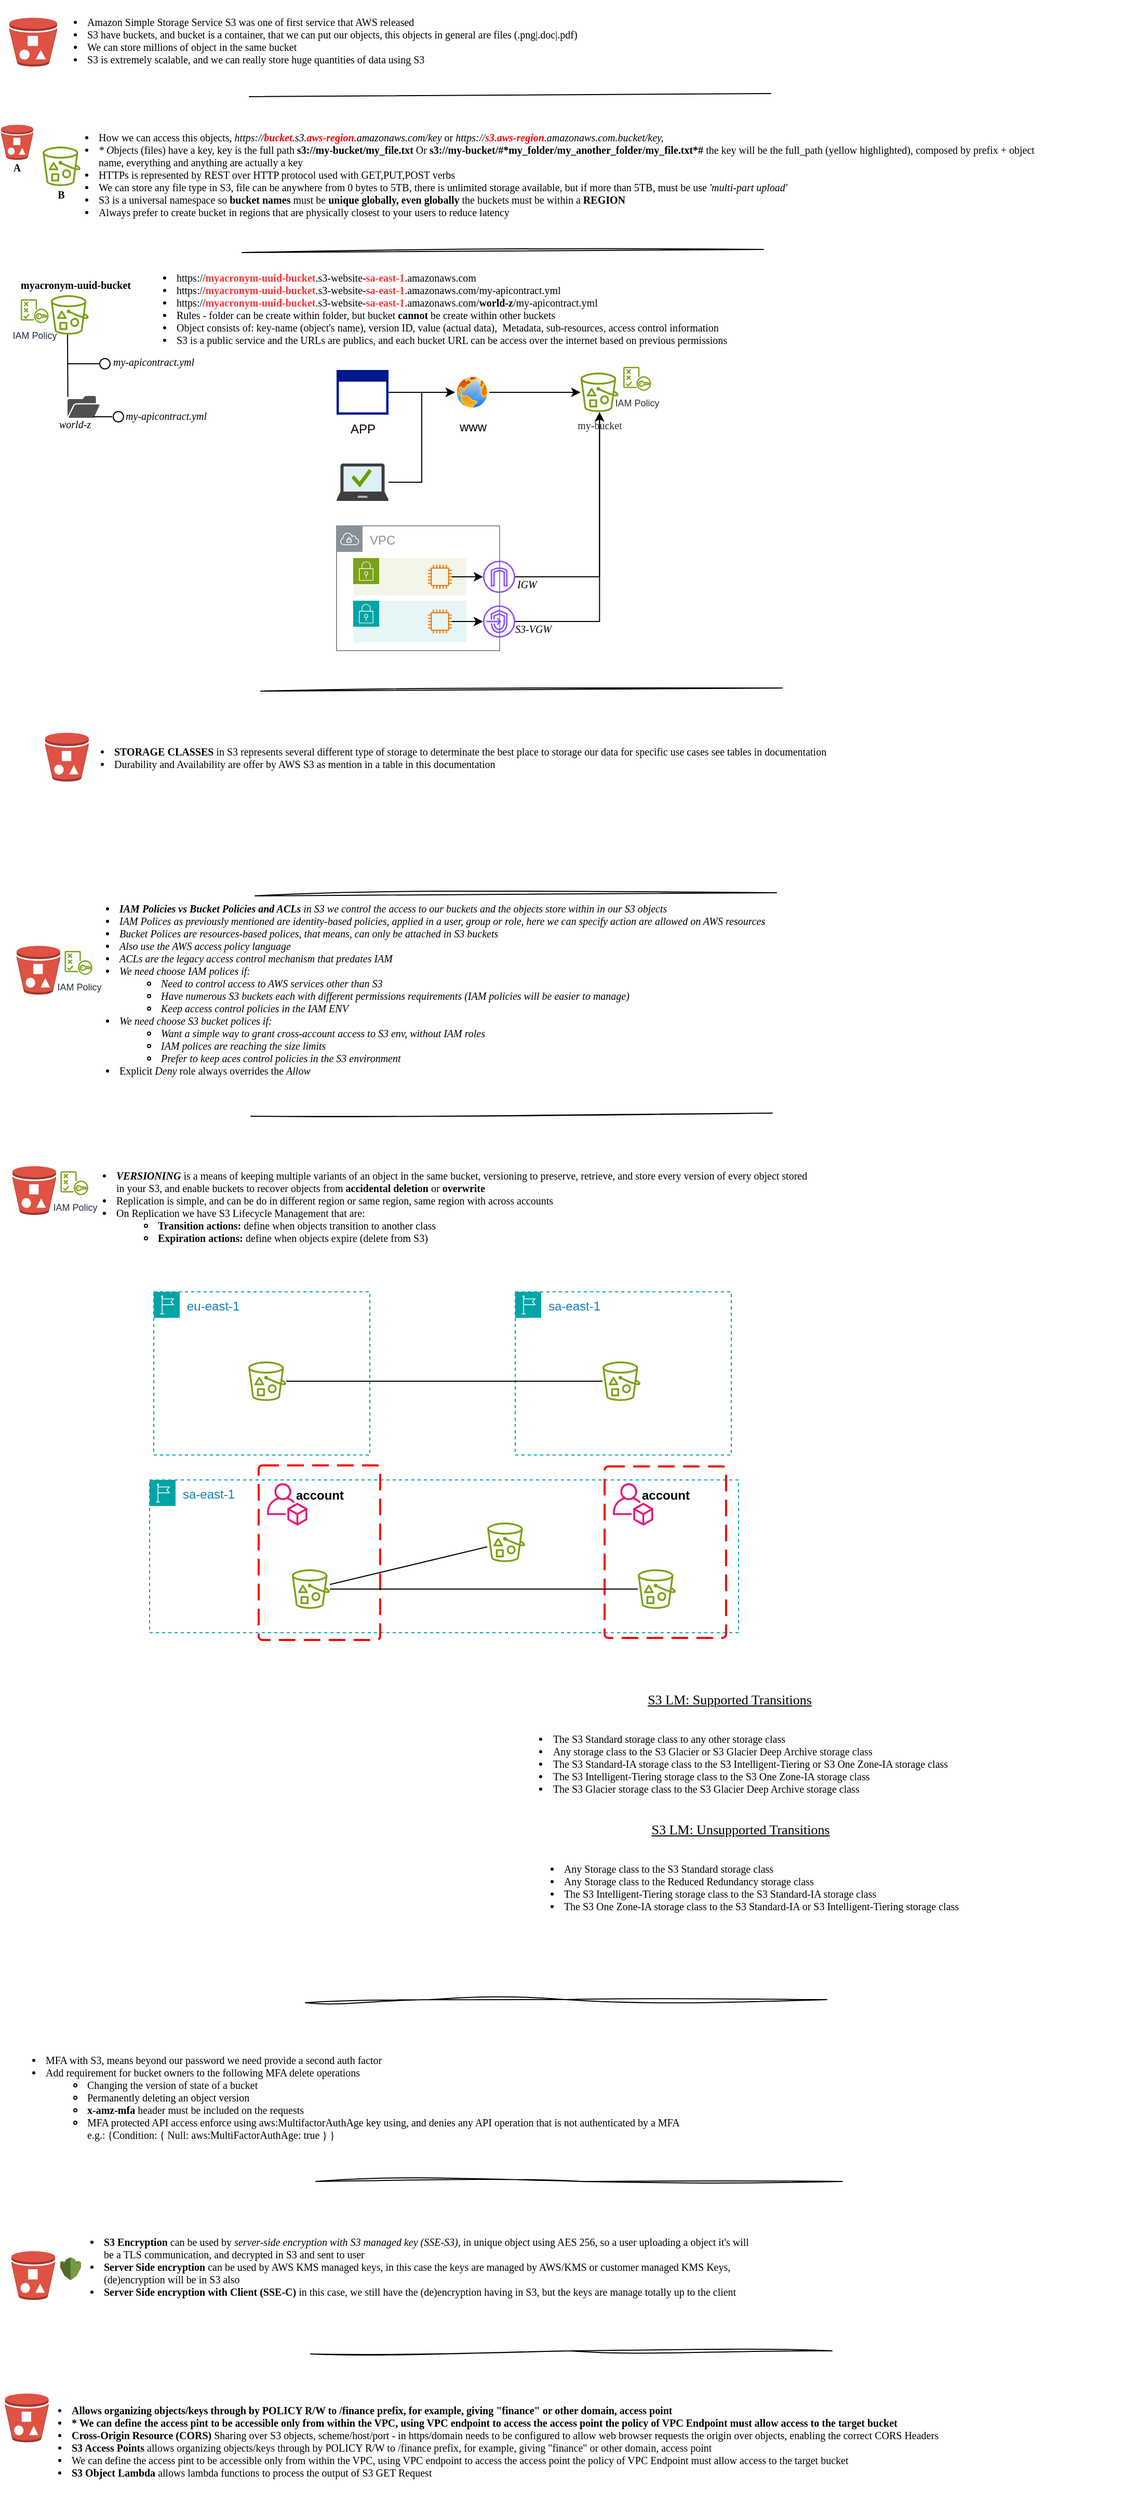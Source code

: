 <mxfile version="22.1.21" type="device">
  <diagram name="Page-1" id="9GdHKPpQMgJEwB9SDRKC">
    <mxGraphModel dx="1508" dy="767" grid="0" gridSize="10" guides="1" tooltips="1" connect="1" arrows="1" fold="1" page="1" pageScale="1" pageWidth="1100" pageHeight="850" math="0" shadow="0">
      <root>
        <mxCell id="0" />
        <mxCell id="1" parent="0" />
        <mxCell id="tsbfdM2prn32jk1IC8PU-1" value="&lt;ul style=&quot;font-size: 10px;&quot;&gt;&lt;li style=&quot;font-size: 10px;&quot;&gt;&lt;font style=&quot;font-size: 10px;&quot;&gt;Amazon Simple Storage Service S3 was one of first service that AWS released&lt;/font&gt;&lt;/li&gt;&lt;li style=&quot;font-size: 10px;&quot;&gt;&lt;font style=&quot;font-size: 10px;&quot;&gt;S3 have buckets, and bucket is a container, that we can put our objects, this objects in general are files (.png|.doc|.pdf)&lt;/font&gt;&lt;/li&gt;&lt;li style=&quot;font-size: 10px;&quot;&gt;&lt;font style=&quot;font-size: 10px;&quot;&gt;We can store millions of object in the same bucket&lt;/font&gt;&lt;/li&gt;&lt;li style=&quot;font-size: 10px;&quot;&gt;&lt;font style=&quot;font-size: 10px;&quot;&gt;S3 is extremely scalable, and we can really store huge quantities of data using S3&lt;/font&gt;&lt;/li&gt;&lt;/ul&gt;" style="text;html=1;strokeColor=none;fillColor=none;align=left;verticalAlign=middle;whiteSpace=wrap;rounded=0;fontFamily=Verdana;fontSize=10;" parent="1" vertex="1">
          <mxGeometry x="57" y="8.75" width="665" height="76" as="geometry" />
        </mxCell>
        <mxCell id="tsbfdM2prn32jk1IC8PU-2" value="" style="outlineConnect=0;dashed=0;verticalLabelPosition=bottom;verticalAlign=top;align=center;html=1;shape=mxgraph.aws3.bucket_with_objects;fillColor=#E05243;gradientColor=none;fontFamily=Verdana;fontSize=10;" parent="1" vertex="1">
          <mxGeometry x="24" y="25" width="46" height="47" as="geometry" />
        </mxCell>
        <mxCell id="tsbfdM2prn32jk1IC8PU-3" value="&lt;ul style=&quot;font-size: 10px;&quot;&gt;&lt;li style=&quot;font-size: 10px;&quot;&gt;How we can access this objects, &lt;i style=&quot;font-size: 10px;&quot;&gt;https://&lt;b style=&quot;font-size: 10px;&quot;&gt;&lt;font color=&quot;#ff0000&quot; style=&quot;font-size: 10px;&quot;&gt;bucket&lt;/font&gt;&lt;/b&gt;.s3.&lt;b style=&quot;font-size: 10px;&quot;&gt;&lt;font color=&quot;#ff0000&quot; style=&quot;font-size: 10px;&quot;&gt;aws-region&lt;/font&gt;&lt;/b&gt;.amazonaws.com/key &lt;/i&gt;or &lt;i style=&quot;font-size: 10px;&quot;&gt;https://&lt;b style=&quot;font-size: 10px;&quot;&gt;&lt;font color=&quot;#ff0000&quot; style=&quot;font-size: 10px;&quot;&gt;s3&lt;/font&gt;&lt;/b&gt;.&lt;font color=&quot;#ff0000&quot; style=&quot;font-size: 10px;&quot;&gt;&lt;b style=&quot;font-size: 10px;&quot;&gt;aws-region&lt;/b&gt;&lt;/font&gt;.amazonaws.com.bucket/key,&amp;nbsp;&lt;/i&gt;&lt;/li&gt;&lt;li style=&quot;font-size: 10px;&quot;&gt;&lt;i style=&quot;font-size: 10px;&quot;&gt;* O&lt;/i&gt;&lt;span style=&quot;font-size: 10px;&quot;&gt;bjects (files) have a key, key is the full path &lt;b&gt;s3://my-bucket/my_file.txt&lt;/b&gt; Or &lt;b&gt;s3://my-bucket/#*my_folder/my_another_folder/my_file.txt*#&lt;/b&gt; the key will be the full_path (yellow highlighted), composed by prefix + object name, everything and anything are actually a key&lt;br style=&quot;font-size: 10px;&quot;&gt;&lt;/span&gt;&lt;/li&gt;&lt;li style=&quot;font-size: 10px;&quot;&gt;HTTPs is represented by REST over HTTP protocol used with GET,PUT,POST verbs&lt;/li&gt;&lt;li style=&quot;font-size: 10px;&quot;&gt;We can store any file type in S3, file can be anywhere from 0 bytes to 5TB, there is unlimited storage available, but if more than 5TB, must be use &lt;i&gt;&#39;multi-part upload&#39;&lt;/i&gt;&lt;/li&gt;&lt;li style=&quot;font-size: 10px;&quot;&gt;S3 is a universal namespace so &lt;b style=&quot;font-size: 10px;&quot;&gt;bucket names &lt;/b&gt;must be &lt;b style=&quot;font-size: 10px;&quot;&gt;unique globally, even globally &lt;/b&gt;&lt;span style=&quot;font-size: 10px;&quot;&gt;the buckets must be within a &lt;b&gt;REGION&lt;/b&gt;&lt;/span&gt;&lt;/li&gt;&lt;li style=&quot;font-size: 10px;&quot;&gt;Always prefer to create bucket in regions that are physically closest to your users to reduce latency&lt;/li&gt;&lt;/ul&gt;" style="text;html=1;strokeColor=none;fillColor=none;align=left;verticalAlign=middle;whiteSpace=wrap;rounded=0;fontFamily=Verdana;fontSize=10;" parent="1" vertex="1">
          <mxGeometry x="68" y="117" width="957" height="117" as="geometry" />
        </mxCell>
        <mxCell id="tsbfdM2prn32jk1IC8PU-4" value="" style="outlineConnect=0;dashed=0;verticalLabelPosition=bottom;verticalAlign=top;align=center;html=1;shape=mxgraph.aws3.bucket_with_objects;fillColor=#E05243;gradientColor=none;fontFamily=Verdana;fontSize=10;" parent="1" vertex="1">
          <mxGeometry x="16" y="128" width="31" height="33.75" as="geometry" />
        </mxCell>
        <mxCell id="tsbfdM2prn32jk1IC8PU-6" value="" style="sketch=0;outlineConnect=0;fontColor=#232F3E;gradientColor=none;fillColor=#7AA116;strokeColor=none;dashed=0;verticalLabelPosition=bottom;verticalAlign=top;align=center;html=1;fontSize=10;fontStyle=0;aspect=fixed;pointerEvents=1;shape=mxgraph.aws4.bucket_with_objects;fontFamily=Verdana;" parent="1" vertex="1">
          <mxGeometry x="56" y="149" width="36.54" height="38" as="geometry" />
        </mxCell>
        <mxCell id="tsbfdM2prn32jk1IC8PU-7" value="&lt;b&gt;A&lt;/b&gt;" style="text;html=1;strokeColor=none;fillColor=none;align=center;verticalAlign=middle;whiteSpace=wrap;rounded=0;fontFamily=Verdana;fontSize=10;" parent="1" vertex="1">
          <mxGeometry x="23" y="161.75" width="17" height="15.25" as="geometry" />
        </mxCell>
        <mxCell id="tsbfdM2prn32jk1IC8PU-8" value="&lt;b&gt;B&lt;/b&gt;" style="text;html=1;strokeColor=none;fillColor=none;align=center;verticalAlign=middle;whiteSpace=wrap;rounded=0;fontFamily=Verdana;fontSize=10;" parent="1" vertex="1">
          <mxGeometry x="65.41" y="187" width="17.73" height="16" as="geometry" />
        </mxCell>
        <mxCell id="tsbfdM2prn32jk1IC8PU-9" value="" style="endArrow=none;html=1;rounded=0;sketch=1;hachureGap=4;jiggle=2;curveFitting=1;fontFamily=Verdana;fontSize=10;" parent="1" edge="1">
          <mxGeometry width="50" height="50" relative="1" as="geometry">
            <mxPoint x="255" y="101" as="sourcePoint" />
            <mxPoint x="757" y="98" as="targetPoint" />
          </mxGeometry>
        </mxCell>
        <mxCell id="tsbfdM2prn32jk1IC8PU-10" value="" style="sketch=0;outlineConnect=0;fontColor=#232F3E;gradientColor=none;fillColor=#7AA116;strokeColor=none;dashed=0;verticalLabelPosition=bottom;verticalAlign=top;align=center;html=1;fontSize=10;fontStyle=0;aspect=fixed;pointerEvents=1;shape=mxgraph.aws4.bucket_with_objects;fontFamily=Verdana;" parent="1" vertex="1">
          <mxGeometry x="63.87" y="292" width="36.54" height="38" as="geometry" />
        </mxCell>
        <mxCell id="tsbfdM2prn32jk1IC8PU-11" value="&lt;b&gt;myacronym-uuid-bucket&lt;/b&gt;" style="text;html=1;strokeColor=none;fillColor=none;align=center;verticalAlign=middle;whiteSpace=wrap;rounded=0;fontFamily=Verdana;fontSize=10;" parent="1" vertex="1">
          <mxGeometry x="17.14" y="273" width="141.86" height="18" as="geometry" />
        </mxCell>
        <mxCell id="tsbfdM2prn32jk1IC8PU-13" value="" style="endArrow=none;html=1;rounded=0;sketch=1;hachureGap=4;jiggle=2;curveFitting=1;fontFamily=Verdana;fontSize=10;" parent="1" edge="1">
          <mxGeometry width="50" height="50" relative="1" as="geometry">
            <mxPoint x="248" y="251" as="sourcePoint" />
            <mxPoint x="750" y="248" as="targetPoint" />
          </mxGeometry>
        </mxCell>
        <mxCell id="tsbfdM2prn32jk1IC8PU-14" value="&lt;ul style=&quot;font-size: 10px;&quot;&gt;&lt;li style=&quot;font-size: 10px;&quot;&gt;&lt;font style=&quot;font-size: 10px;&quot;&gt;https://&lt;b&gt;&lt;font color=&quot;#ff3333&quot;&gt;myacronym-uuid-bucket&lt;/font&gt;&lt;/b&gt;.s3-website-&lt;b&gt;&lt;font color=&quot;#ff3333&quot;&gt;sa-east-1&lt;/font&gt;&lt;/b&gt;.amazonaws.com&lt;/font&gt;&lt;/li&gt;&lt;li style=&quot;border-color: var(--border-color);&quot;&gt;&lt;font style=&quot;border-color: var(--border-color);&quot;&gt;https://&lt;b style=&quot;border-color: var(--border-color);&quot;&gt;&lt;font style=&quot;border-color: var(--border-color);&quot; color=&quot;#ff3333&quot;&gt;myacronym-uuid-bucket&lt;/font&gt;&lt;/b&gt;.s3-website-&lt;b style=&quot;border-color: var(--border-color);&quot;&gt;&lt;font style=&quot;border-color: var(--border-color);&quot; color=&quot;#ff3333&quot;&gt;sa-east-1&lt;/font&gt;&lt;/b&gt;.amazonaws.com/my-apicontract.yml&lt;/font&gt;&lt;/li&gt;&lt;li style=&quot;border-color: var(--border-color);&quot;&gt;&lt;font style=&quot;border-color: var(--border-color);&quot;&gt;https://&lt;b style=&quot;border-color: var(--border-color);&quot;&gt;&lt;font style=&quot;border-color: var(--border-color);&quot; color=&quot;#ff3333&quot;&gt;myacronym-uuid-bucket&lt;/font&gt;&lt;/b&gt;.s3-website-&lt;b style=&quot;border-color: var(--border-color);&quot;&gt;&lt;font style=&quot;border-color: var(--border-color);&quot; color=&quot;#ff3333&quot;&gt;sa-east-1&lt;/font&gt;&lt;/b&gt;.amazonaws.com/&lt;b&gt;world-z&lt;/b&gt;/my-apicontract.yml&lt;/font&gt;&lt;/li&gt;&lt;li style=&quot;border-color: var(--border-color);&quot;&gt;&lt;font style=&quot;border-color: var(--border-color);&quot;&gt;Rules - folder can be create within folder, but bucket &lt;b&gt;cannot&lt;/b&gt;&amp;nbsp;be create within other buckets&lt;/font&gt;&lt;/li&gt;&lt;li style=&quot;border-color: var(--border-color);&quot;&gt;&lt;font style=&quot;border-color: var(--border-color);&quot;&gt;Object consists of: key-name (object&#39;s name), version ID, value (actual data),&amp;nbsp; Metadata, sub-resources, access control information&lt;/font&gt;&lt;/li&gt;&lt;li style=&quot;border-color: var(--border-color);&quot;&gt;&lt;font style=&quot;border-color: var(--border-color);&quot;&gt;S3 is a public service and the URLs are publics, and each bucket URL can be access over the internet based on previous permissions&lt;/font&gt;&lt;/li&gt;&lt;/ul&gt;" style="text;html=1;strokeColor=none;fillColor=none;align=left;verticalAlign=middle;whiteSpace=wrap;rounded=0;fontFamily=Verdana;fontSize=10;" parent="1" vertex="1">
          <mxGeometry x="143" y="267" width="852" height="75" as="geometry" />
        </mxCell>
        <mxCell id="tsbfdM2prn32jk1IC8PU-15" value="" style="endArrow=none;html=1;rounded=0;exitX=0.334;exitY=0.103;exitDx=0;exitDy=0;exitPerimeter=0;" parent="1" edge="1">
          <mxGeometry width="50" height="50" relative="1" as="geometry">
            <mxPoint x="80.33" y="389.987" as="sourcePoint" />
            <mxPoint x="80" y="330" as="targetPoint" />
          </mxGeometry>
        </mxCell>
        <mxCell id="tsbfdM2prn32jk1IC8PU-17" value="" style="endArrow=none;html=1;rounded=0;" parent="1" edge="1">
          <mxGeometry width="50" height="50" relative="1" as="geometry">
            <mxPoint x="80" y="358" as="sourcePoint" />
            <mxPoint x="111" y="358" as="targetPoint" />
          </mxGeometry>
        </mxCell>
        <mxCell id="tsbfdM2prn32jk1IC8PU-18" value="IAM Policy" style="sketch=0;outlineConnect=0;fontColor=#232F3E;gradientColor=none;fillColor=#7AA116;strokeColor=none;dashed=0;verticalLabelPosition=bottom;verticalAlign=top;align=center;html=1;fontSize=9;fontStyle=0;aspect=fixed;pointerEvents=1;shape=mxgraph.aws4.policy;" parent="1" vertex="1">
          <mxGeometry x="35" y="296" width="26.78" height="23" as="geometry" />
        </mxCell>
        <mxCell id="tsbfdM2prn32jk1IC8PU-19" value="" style="ellipse;whiteSpace=wrap;html=1;aspect=fixed;" parent="1" vertex="1">
          <mxGeometry x="111" y="353" width="10" height="10" as="geometry" />
        </mxCell>
        <mxCell id="tsbfdM2prn32jk1IC8PU-22" value="my-apicontract.yml" style="text;html=1;strokeColor=none;fillColor=none;align=left;verticalAlign=middle;whiteSpace=wrap;rounded=0;fontFamily=Verdana;fontSize=10;fontStyle=2" parent="1" vertex="1">
          <mxGeometry x="122" y="347" width="104" height="17" as="geometry" />
        </mxCell>
        <mxCell id="tsbfdM2prn32jk1IC8PU-26" value="" style="ellipse;whiteSpace=wrap;html=1;aspect=fixed;" parent="1" vertex="1">
          <mxGeometry x="123.94" y="404" width="10" height="10" as="geometry" />
        </mxCell>
        <mxCell id="tsbfdM2prn32jk1IC8PU-27" value="my-apicontract.yml" style="text;html=1;strokeColor=none;fillColor=none;align=left;verticalAlign=middle;whiteSpace=wrap;rounded=0;fontFamily=Verdana;fontSize=10;fontStyle=2" parent="1" vertex="1">
          <mxGeometry x="134" y="399" width="104" height="17" as="geometry" />
        </mxCell>
        <mxCell id="tsbfdM2prn32jk1IC8PU-28" value="world-z" style="text;html=1;strokeColor=none;fillColor=none;align=left;verticalAlign=middle;whiteSpace=wrap;rounded=0;fontFamily=Verdana;fontSize=10;fontStyle=2" parent="1" vertex="1">
          <mxGeometry x="70" y="407" width="46" height="18" as="geometry" />
        </mxCell>
        <mxCell id="tsbfdM2prn32jk1IC8PU-29" value="" style="sketch=0;pointerEvents=1;shadow=0;dashed=0;html=1;strokeColor=none;fillColor=#505050;labelPosition=center;verticalLabelPosition=bottom;verticalAlign=top;outlineConnect=0;align=center;shape=mxgraph.office.concepts.folder_open;" parent="1" vertex="1">
          <mxGeometry x="80" y="389" width="31" height="21" as="geometry" />
        </mxCell>
        <mxCell id="tsbfdM2prn32jk1IC8PU-30" value="" style="endArrow=none;html=1;rounded=0;" parent="1" edge="1">
          <mxGeometry width="50" height="50" relative="1" as="geometry">
            <mxPoint x="105" y="409" as="sourcePoint" />
            <mxPoint x="123" y="409" as="targetPoint" />
          </mxGeometry>
        </mxCell>
        <mxCell id="tsbfdM2prn32jk1IC8PU-37" style="edgeStyle=orthogonalEdgeStyle;rounded=0;orthogonalLoop=1;jettySize=auto;html=1;" parent="1" source="tsbfdM2prn32jk1IC8PU-33" target="tsbfdM2prn32jk1IC8PU-36" edge="1">
          <mxGeometry relative="1" as="geometry" />
        </mxCell>
        <mxCell id="tsbfdM2prn32jk1IC8PU-33" value="APP" style="sketch=0;aspect=fixed;pointerEvents=1;shadow=0;dashed=0;html=1;strokeColor=none;labelPosition=center;verticalLabelPosition=bottom;verticalAlign=top;align=center;fillColor=#00188D;shape=mxgraph.mscae.enterprise.application_blank" parent="1" vertex="1">
          <mxGeometry x="339" y="364" width="50" height="43" as="geometry" />
        </mxCell>
        <mxCell id="tsbfdM2prn32jk1IC8PU-34" value="my-bucket" style="sketch=0;outlineConnect=0;fontColor=#232F3E;gradientColor=none;fillColor=#7AA116;strokeColor=none;dashed=0;verticalLabelPosition=bottom;verticalAlign=top;align=center;html=1;fontSize=10;fontStyle=0;aspect=fixed;pointerEvents=1;shape=mxgraph.aws4.bucket_with_objects;fontFamily=Verdana;" parent="1" vertex="1">
          <mxGeometry x="573.87" y="366.5" width="36.54" height="38" as="geometry" />
        </mxCell>
        <mxCell id="tsbfdM2prn32jk1IC8PU-35" value="IAM Policy" style="sketch=0;outlineConnect=0;fontColor=#232F3E;gradientColor=none;fillColor=#7AA116;strokeColor=none;dashed=0;verticalLabelPosition=bottom;verticalAlign=top;align=center;html=1;fontSize=9;fontStyle=0;aspect=fixed;pointerEvents=1;shape=mxgraph.aws4.policy;" parent="1" vertex="1">
          <mxGeometry x="615" y="361" width="26.78" height="23" as="geometry" />
        </mxCell>
        <mxCell id="tsbfdM2prn32jk1IC8PU-39" style="edgeStyle=orthogonalEdgeStyle;rounded=0;orthogonalLoop=1;jettySize=auto;html=1;" parent="1" source="tsbfdM2prn32jk1IC8PU-36" target="tsbfdM2prn32jk1IC8PU-34" edge="1">
          <mxGeometry relative="1" as="geometry" />
        </mxCell>
        <mxCell id="tsbfdM2prn32jk1IC8PU-36" value="www" style="image;aspect=fixed;perimeter=ellipsePerimeter;html=1;align=center;shadow=0;dashed=0;spacingTop=3;image=img/lib/active_directory/internet_globe.svg;" parent="1" vertex="1">
          <mxGeometry x="453" y="369" width="33" height="33" as="geometry" />
        </mxCell>
        <mxCell id="tsbfdM2prn32jk1IC8PU-41" style="edgeStyle=orthogonalEdgeStyle;rounded=0;orthogonalLoop=1;jettySize=auto;html=1;entryX=0;entryY=0.5;entryDx=0;entryDy=0;" parent="1" source="tsbfdM2prn32jk1IC8PU-40" target="tsbfdM2prn32jk1IC8PU-36" edge="1">
          <mxGeometry relative="1" as="geometry" />
        </mxCell>
        <mxCell id="tsbfdM2prn32jk1IC8PU-40" value="" style="image;sketch=0;aspect=fixed;html=1;points=[];align=center;fontSize=12;image=img/lib/mscae/Managed_Desktop.svg;" parent="1" vertex="1">
          <mxGeometry x="339" y="454" width="50" height="36" as="geometry" />
        </mxCell>
        <mxCell id="tsbfdM2prn32jk1IC8PU-42" value="VPC" style="sketch=0;outlineConnect=0;gradientColor=none;html=1;whiteSpace=wrap;fontSize=12;fontStyle=0;shape=mxgraph.aws4.group;grIcon=mxgraph.aws4.group_vpc;strokeColor=#879196;fillColor=none;verticalAlign=top;align=left;spacingLeft=30;fontColor=#879196;dashed=0;" parent="1" vertex="1">
          <mxGeometry x="339" y="514" width="157" height="120" as="geometry" />
        </mxCell>
        <mxCell id="tsbfdM2prn32jk1IC8PU-43" value="" style="points=[[0,0],[0.25,0],[0.5,0],[0.75,0],[1,0],[1,0.25],[1,0.5],[1,0.75],[1,1],[0.75,1],[0.5,1],[0.25,1],[0,1],[0,0.75],[0,0.5],[0,0.25]];outlineConnect=0;gradientColor=none;html=1;whiteSpace=wrap;fontSize=12;fontStyle=0;container=1;pointerEvents=0;collapsible=0;recursiveResize=0;shape=mxgraph.aws4.group;grIcon=mxgraph.aws4.group_security_group;grStroke=0;strokeColor=#7AA116;fillColor=#F2F6E8;verticalAlign=top;align=left;spacingLeft=30;fontColor=#248814;dashed=0;" parent="1" vertex="1">
          <mxGeometry x="355" y="545" width="109" height="36" as="geometry" />
        </mxCell>
        <mxCell id="tsbfdM2prn32jk1IC8PU-45" value="" style="sketch=0;outlineConnect=0;fontColor=#232F3E;gradientColor=none;fillColor=#ED7100;strokeColor=none;dashed=0;verticalLabelPosition=bottom;verticalAlign=top;align=center;html=1;fontSize=12;fontStyle=0;aspect=fixed;pointerEvents=1;shape=mxgraph.aws4.instance2;" parent="tsbfdM2prn32jk1IC8PU-43" vertex="1">
          <mxGeometry x="72" y="6.5" width="23" height="23" as="geometry" />
        </mxCell>
        <mxCell id="tsbfdM2prn32jk1IC8PU-44" value="" style="points=[[0,0],[0.25,0],[0.5,0],[0.75,0],[1,0],[1,0.25],[1,0.5],[1,0.75],[1,1],[0.75,1],[0.5,1],[0.25,1],[0,1],[0,0.75],[0,0.5],[0,0.25]];outlineConnect=0;gradientColor=none;html=1;whiteSpace=wrap;fontSize=12;fontStyle=0;container=1;pointerEvents=0;collapsible=0;recursiveResize=0;shape=mxgraph.aws4.group;grIcon=mxgraph.aws4.group_security_group;grStroke=0;strokeColor=#00A4A6;fillColor=#E6F6F7;verticalAlign=top;align=left;spacingLeft=30;fontColor=#147EBA;dashed=0;" parent="1" vertex="1">
          <mxGeometry x="355" y="586" width="109" height="40" as="geometry" />
        </mxCell>
        <mxCell id="tsbfdM2prn32jk1IC8PU-46" value="" style="sketch=0;outlineConnect=0;fontColor=#232F3E;gradientColor=none;fillColor=#ED7100;strokeColor=none;dashed=0;verticalLabelPosition=bottom;verticalAlign=top;align=center;html=1;fontSize=12;fontStyle=0;aspect=fixed;pointerEvents=1;shape=mxgraph.aws4.instance2;" parent="tsbfdM2prn32jk1IC8PU-44" vertex="1">
          <mxGeometry x="72" y="8.5" width="23" height="23" as="geometry" />
        </mxCell>
        <mxCell id="tsbfdM2prn32jk1IC8PU-49" style="edgeStyle=orthogonalEdgeStyle;rounded=0;orthogonalLoop=1;jettySize=auto;html=1;" parent="1" source="tsbfdM2prn32jk1IC8PU-47" target="tsbfdM2prn32jk1IC8PU-34" edge="1">
          <mxGeometry relative="1" as="geometry" />
        </mxCell>
        <mxCell id="tsbfdM2prn32jk1IC8PU-47" value="" style="sketch=0;outlineConnect=0;fontColor=#232F3E;gradientColor=none;fillColor=#8C4FFF;strokeColor=none;dashed=0;verticalLabelPosition=bottom;verticalAlign=top;align=center;html=1;fontSize=12;fontStyle=0;aspect=fixed;pointerEvents=1;shape=mxgraph.aws4.internet_gateway;" parent="1" vertex="1">
          <mxGeometry x="480" y="547.5" width="31" height="31" as="geometry" />
        </mxCell>
        <mxCell id="tsbfdM2prn32jk1IC8PU-48" style="edgeStyle=orthogonalEdgeStyle;rounded=0;orthogonalLoop=1;jettySize=auto;html=1;" parent="1" source="tsbfdM2prn32jk1IC8PU-45" target="tsbfdM2prn32jk1IC8PU-47" edge="1">
          <mxGeometry relative="1" as="geometry" />
        </mxCell>
        <mxCell id="tsbfdM2prn32jk1IC8PU-52" style="edgeStyle=orthogonalEdgeStyle;rounded=0;orthogonalLoop=1;jettySize=auto;html=1;" parent="1" source="tsbfdM2prn32jk1IC8PU-50" target="tsbfdM2prn32jk1IC8PU-34" edge="1">
          <mxGeometry relative="1" as="geometry" />
        </mxCell>
        <mxCell id="tsbfdM2prn32jk1IC8PU-50" value="" style="sketch=0;outlineConnect=0;fontColor=#232F3E;gradientColor=none;fillColor=#8C4FFF;strokeColor=none;dashed=0;verticalLabelPosition=bottom;verticalAlign=top;align=center;html=1;fontSize=12;fontStyle=0;aspect=fixed;pointerEvents=1;shape=mxgraph.aws4.endpoints;" parent="1" vertex="1">
          <mxGeometry x="480" y="590.5" width="31" height="31" as="geometry" />
        </mxCell>
        <mxCell id="tsbfdM2prn32jk1IC8PU-51" style="edgeStyle=orthogonalEdgeStyle;rounded=0;orthogonalLoop=1;jettySize=auto;html=1;" parent="1" source="tsbfdM2prn32jk1IC8PU-46" target="tsbfdM2prn32jk1IC8PU-50" edge="1">
          <mxGeometry relative="1" as="geometry" />
        </mxCell>
        <mxCell id="tsbfdM2prn32jk1IC8PU-53" value="IGW" style="text;html=1;strokeColor=none;fillColor=none;align=left;verticalAlign=middle;whiteSpace=wrap;rounded=0;fontFamily=Verdana;fontSize=10;fontStyle=2" parent="1" vertex="1">
          <mxGeometry x="511" y="561" width="27" height="17.5" as="geometry" />
        </mxCell>
        <mxCell id="tsbfdM2prn32jk1IC8PU-54" value="S3-VGW" style="text;html=1;strokeColor=none;fillColor=none;align=left;verticalAlign=middle;whiteSpace=wrap;rounded=0;fontFamily=Verdana;fontSize=10;fontStyle=2" parent="1" vertex="1">
          <mxGeometry x="509" y="604" width="50" height="17.5" as="geometry" />
        </mxCell>
        <mxCell id="tsbfdM2prn32jk1IC8PU-55" value="" style="endArrow=none;html=1;rounded=0;sketch=1;hachureGap=4;jiggle=2;curveFitting=1;fontFamily=Verdana;fontSize=10;" parent="1" edge="1">
          <mxGeometry width="50" height="50" relative="1" as="geometry">
            <mxPoint x="266" y="673" as="sourcePoint" />
            <mxPoint x="768" y="670" as="targetPoint" />
          </mxGeometry>
        </mxCell>
        <mxCell id="tsbfdM2prn32jk1IC8PU-56" value="&lt;ul style=&quot;font-size: 10px;&quot;&gt;&lt;li style=&quot;border-color: var(--border-color);&quot;&gt;&lt;b style=&quot;border-color: var(--border-color);&quot;&gt;STORAGE CLASSES&amp;nbsp;&lt;/b&gt;in S3 represents several different type of storage to determinate the best place to storage our data for specific use cases see tables in documentation&lt;/li&gt;&lt;li style=&quot;border-color: var(--border-color);&quot;&gt;Durability and Availability are offer by AWS S3 as mention in a table in this documentation&lt;/li&gt;&lt;/ul&gt;" style="text;html=1;strokeColor=none;fillColor=none;align=left;verticalAlign=middle;whiteSpace=wrap;rounded=0;fontFamily=Verdana;fontSize=10;" parent="1" vertex="1">
          <mxGeometry x="83" y="704" width="1014" height="65" as="geometry" />
        </mxCell>
        <mxCell id="tsbfdM2prn32jk1IC8PU-57" value="" style="outlineConnect=0;dashed=0;verticalLabelPosition=bottom;verticalAlign=top;align=center;html=1;shape=mxgraph.aws3.bucket_with_objects;fillColor=#E05243;gradientColor=none;fontFamily=Verdana;fontSize=10;" parent="1" vertex="1">
          <mxGeometry x="58.41" y="713" width="42" height="47" as="geometry" />
        </mxCell>
        <mxCell id="tsbfdM2prn32jk1IC8PU-58" value="" style="endArrow=none;html=1;rounded=0;sketch=1;hachureGap=4;jiggle=2;curveFitting=1;fontFamily=Verdana;fontSize=10;" parent="1" edge="1">
          <mxGeometry width="50" height="50" relative="1" as="geometry">
            <mxPoint x="260.5" y="870" as="sourcePoint" />
            <mxPoint x="762.5" y="867" as="targetPoint" />
          </mxGeometry>
        </mxCell>
        <mxCell id="tsbfdM2prn32jk1IC8PU-59" value="" style="outlineConnect=0;dashed=0;verticalLabelPosition=bottom;verticalAlign=top;align=center;html=1;shape=mxgraph.aws3.bucket_with_objects;fillColor=#E05243;gradientColor=none;fontFamily=Verdana;fontSize=10;" parent="1" vertex="1">
          <mxGeometry x="31" y="918" width="42" height="47" as="geometry" />
        </mxCell>
        <mxCell id="tsbfdM2prn32jk1IC8PU-60" value="&lt;ul style=&quot;font-size: 10px;&quot;&gt;&lt;li style=&quot;border-color: var(--border-color);&quot;&gt;&lt;b&gt;IAM Policies vs Bucket Policies and ACLs &lt;/b&gt;in S3 we control the access to our buckets and the objects store within in our S3 objects&lt;br&gt;&lt;/li&gt;&lt;li style=&quot;border-color: var(--border-color);&quot;&gt;IAM Polices as previously mentioned are identity-based policies, applied in a user, group or role, here we can specify action are allowed on AWS resources&lt;/li&gt;&lt;li style=&quot;border-color: var(--border-color);&quot;&gt;Bucket Polices are &lt;span&gt;resources-based&lt;/span&gt;&amp;nbsp;polices, that means, can only be attached in S3 buckets&lt;/li&gt;&lt;li style=&quot;border-color: var(--border-color);&quot;&gt;Also use the AWS access policy language&lt;/li&gt;&lt;li style=&quot;border-color: var(--border-color);&quot;&gt;ACLs are the legacy access control mechanism that predates IAM&lt;/li&gt;&lt;li style=&quot;border-color: var(--border-color);&quot;&gt;We need choose IAM polices if:&amp;nbsp;&lt;/li&gt;&lt;ul&gt;&lt;li style=&quot;border-color: var(--border-color);&quot;&gt;Need to control access to AWS services other than S3&lt;/li&gt;&lt;li style=&quot;border-color: var(--border-color);&quot;&gt;Have numerous S3 buckets each with different permissions requirements (IAM policies will be easier to manage)&lt;/li&gt;&lt;li style=&quot;border-color: var(--border-color);&quot;&gt;Keep access control policies in the &lt;span&gt;IAM ENV&lt;/span&gt;&lt;/li&gt;&lt;/ul&gt;&lt;li&gt;We need choose S3 bucket polices if:&lt;/li&gt;&lt;ul&gt;&lt;li&gt;Want a simple way to grant cross-account access to S3 env, without IAM roles&lt;/li&gt;&lt;li&gt;IAM polices are reaching the size limits&lt;/li&gt;&lt;li&gt;Prefer to keep aces control policies in the S3 environment&lt;/li&gt;&lt;/ul&gt;&lt;li&gt;&lt;span style=&quot;font-style: normal;&quot;&gt;Explicit&lt;/span&gt; Deny &lt;span style=&quot;font-style: normal;&quot;&gt;role always overrides the &lt;/span&gt;Allow&lt;/li&gt;&lt;/ul&gt;" style="text;html=1;strokeColor=none;fillColor=none;align=left;verticalAlign=middle;whiteSpace=wrap;rounded=0;fontFamily=Verdana;fontSize=10;fontStyle=2" parent="1" vertex="1">
          <mxGeometry x="88" y="876" width="847" height="168" as="geometry" />
        </mxCell>
        <mxCell id="tsbfdM2prn32jk1IC8PU-61" value="IAM Policy" style="sketch=0;outlineConnect=0;fontColor=#232F3E;gradientColor=none;fillColor=#7AA116;strokeColor=none;dashed=0;verticalLabelPosition=bottom;verticalAlign=top;align=center;html=1;fontSize=9;fontStyle=0;aspect=fixed;pointerEvents=1;shape=mxgraph.aws4.policy;" parent="1" vertex="1">
          <mxGeometry x="77.22" y="923" width="26.78" height="23" as="geometry" />
        </mxCell>
        <mxCell id="vqqCAYeYxxY31uSUWdUu-3" value="" style="endArrow=none;html=1;rounded=0;sketch=1;hachureGap=4;jiggle=2;curveFitting=1;fontFamily=Verdana;fontSize=10;" edge="1" parent="1">
          <mxGeometry width="50" height="50" relative="1" as="geometry">
            <mxPoint x="256.5" y="1082" as="sourcePoint" />
            <mxPoint x="758.5" y="1079" as="targetPoint" />
          </mxGeometry>
        </mxCell>
        <mxCell id="vqqCAYeYxxY31uSUWdUu-4" value="" style="outlineConnect=0;dashed=0;verticalLabelPosition=bottom;verticalAlign=top;align=center;html=1;shape=mxgraph.aws3.bucket_with_objects;fillColor=#E05243;gradientColor=none;fontFamily=Verdana;fontSize=10;" vertex="1" parent="1">
          <mxGeometry x="27" y="1130" width="42" height="47" as="geometry" />
        </mxCell>
        <mxCell id="vqqCAYeYxxY31uSUWdUu-5" value="&lt;ul style=&quot;font-size: 10px;&quot;&gt;&lt;li style=&quot;border-color: var(--border-color);&quot;&gt;&lt;b&gt;VERSIONING &lt;/b&gt;&lt;span style=&quot;font-style: normal;&quot;&gt;is a means of keeping multiple variants of an object in the same bucket, versioning to preserve, retrieve, and store every version of every object stored in your S3, and enable buckets to recover objects from &lt;b&gt;accidental deletion &lt;/b&gt;or &lt;b&gt;overwrite&lt;/b&gt;&lt;/span&gt;&lt;/li&gt;&lt;li style=&quot;border-color: var(--border-color);&quot;&gt;&lt;span style=&quot;font-style: normal;&quot;&gt;Replication is simple, and can be do in different region or same region, same region with across accounts&lt;/span&gt;&lt;/li&gt;&lt;li style=&quot;border-color: var(--border-color);&quot;&gt;&lt;span style=&quot;font-style: normal;&quot;&gt;On Replication we have S3 Lifecycle Management that are:&lt;/span&gt;&lt;/li&gt;&lt;ul&gt;&lt;li style=&quot;border-color: var(--border-color);&quot;&gt;&lt;span style=&quot;font-style: normal;&quot;&gt;&lt;b&gt;Transition actions:&amp;nbsp;&lt;/b&gt;define when objects transition to another class&lt;/span&gt;&lt;/li&gt;&lt;li style=&quot;border-color: var(--border-color);&quot;&gt;&lt;span style=&quot;font-style: normal;&quot;&gt;&lt;b&gt;Expiration actions: &lt;/b&gt;define when objects expire (delete from S3)&lt;/span&gt;&lt;/li&gt;&lt;/ul&gt;&lt;/ul&gt;" style="text;html=1;strokeColor=none;fillColor=none;align=left;verticalAlign=middle;whiteSpace=wrap;rounded=0;fontFamily=Verdana;fontSize=10;fontStyle=2" vertex="1" parent="1">
          <mxGeometry x="84.5" y="1124" width="716" height="89" as="geometry" />
        </mxCell>
        <mxCell id="vqqCAYeYxxY31uSUWdUu-6" value="IAM Policy" style="sketch=0;outlineConnect=0;fontColor=#232F3E;gradientColor=none;fillColor=#7AA116;strokeColor=none;dashed=0;verticalLabelPosition=bottom;verticalAlign=top;align=center;html=1;fontSize=9;fontStyle=0;aspect=fixed;pointerEvents=1;shape=mxgraph.aws4.policy;" vertex="1" parent="1">
          <mxGeometry x="73.22" y="1135" width="26.78" height="23" as="geometry" />
        </mxCell>
        <mxCell id="vqqCAYeYxxY31uSUWdUu-7" value="eu-east-1" style="points=[[0,0],[0.25,0],[0.5,0],[0.75,0],[1,0],[1,0.25],[1,0.5],[1,0.75],[1,1],[0.75,1],[0.5,1],[0.25,1],[0,1],[0,0.75],[0,0.5],[0,0.25]];outlineConnect=0;gradientColor=none;html=1;whiteSpace=wrap;fontSize=12;fontStyle=0;container=1;pointerEvents=0;collapsible=0;recursiveResize=0;shape=mxgraph.aws4.group;grIcon=mxgraph.aws4.group_region;strokeColor=#00A4A6;fillColor=none;verticalAlign=top;align=left;spacingLeft=30;fontColor=#147EBA;dashed=1;" vertex="1" parent="1">
          <mxGeometry x="163" y="1251" width="208" height="157" as="geometry" />
        </mxCell>
        <mxCell id="vqqCAYeYxxY31uSUWdUu-10" value="" style="sketch=0;outlineConnect=0;fontColor=#232F3E;gradientColor=none;fillColor=#7AA116;strokeColor=none;dashed=0;verticalLabelPosition=bottom;verticalAlign=top;align=center;html=1;fontSize=10;fontStyle=0;aspect=fixed;pointerEvents=1;shape=mxgraph.aws4.bucket_with_objects;fontFamily=Verdana;" vertex="1" parent="vqqCAYeYxxY31uSUWdUu-7">
          <mxGeometry x="91" y="67" width="36.54" height="38" as="geometry" />
        </mxCell>
        <mxCell id="vqqCAYeYxxY31uSUWdUu-8" value="sa-east-1" style="points=[[0,0],[0.25,0],[0.5,0],[0.75,0],[1,0],[1,0.25],[1,0.5],[1,0.75],[1,1],[0.75,1],[0.5,1],[0.25,1],[0,1],[0,0.75],[0,0.5],[0,0.25]];outlineConnect=0;gradientColor=none;html=1;whiteSpace=wrap;fontSize=12;fontStyle=0;container=1;pointerEvents=0;collapsible=0;recursiveResize=0;shape=mxgraph.aws4.group;grIcon=mxgraph.aws4.group_region;strokeColor=#00A4A6;fillColor=none;verticalAlign=top;align=left;spacingLeft=30;fontColor=#147EBA;dashed=1;" vertex="1" parent="1">
          <mxGeometry x="511" y="1251" width="208" height="157" as="geometry" />
        </mxCell>
        <mxCell id="vqqCAYeYxxY31uSUWdUu-11" value="" style="sketch=0;outlineConnect=0;fontColor=#232F3E;gradientColor=none;fillColor=#7AA116;strokeColor=none;dashed=0;verticalLabelPosition=bottom;verticalAlign=top;align=center;html=1;fontSize=10;fontStyle=0;aspect=fixed;pointerEvents=1;shape=mxgraph.aws4.bucket_with_objects;fontFamily=Verdana;" vertex="1" parent="vqqCAYeYxxY31uSUWdUu-8">
          <mxGeometry x="84" y="67" width="36.54" height="38" as="geometry" />
        </mxCell>
        <mxCell id="vqqCAYeYxxY31uSUWdUu-12" style="edgeStyle=orthogonalEdgeStyle;rounded=0;orthogonalLoop=1;jettySize=auto;html=1;endArrow=none;endFill=0;" edge="1" parent="1" source="vqqCAYeYxxY31uSUWdUu-10" target="vqqCAYeYxxY31uSUWdUu-11">
          <mxGeometry relative="1" as="geometry" />
        </mxCell>
        <mxCell id="vqqCAYeYxxY31uSUWdUu-13" value="sa-east-1" style="points=[[0,0],[0.25,0],[0.5,0],[0.75,0],[1,0],[1,0.25],[1,0.5],[1,0.75],[1,1],[0.75,1],[0.5,1],[0.25,1],[0,1],[0,0.75],[0,0.5],[0,0.25]];outlineConnect=0;gradientColor=none;html=1;whiteSpace=wrap;fontSize=12;fontStyle=0;container=1;pointerEvents=0;collapsible=0;recursiveResize=0;shape=mxgraph.aws4.group;grIcon=mxgraph.aws4.group_region;strokeColor=#00A4A6;fillColor=none;verticalAlign=top;align=left;spacingLeft=30;fontColor=#147EBA;dashed=1;" vertex="1" parent="1">
          <mxGeometry x="159" y="1432" width="567" height="147" as="geometry" />
        </mxCell>
        <mxCell id="vqqCAYeYxxY31uSUWdUu-24" value="" style="rounded=1;arcSize=3;dashed=1;strokeColor=#ff0000;fillColor=none;gradientColor=none;dashPattern=8 4;strokeWidth=2;" vertex="1" parent="vqqCAYeYxxY31uSUWdUu-13">
          <mxGeometry x="438" y="-13" width="117" height="165" as="geometry" />
        </mxCell>
        <mxCell id="vqqCAYeYxxY31uSUWdUu-20" value="" style="rounded=1;arcSize=3;dashed=1;strokeColor=#ff0000;fillColor=none;gradientColor=none;dashPattern=8 4;strokeWidth=2;" vertex="1" parent="vqqCAYeYxxY31uSUWdUu-13">
          <mxGeometry x="105" y="-14" width="117" height="168" as="geometry" />
        </mxCell>
        <mxCell id="vqqCAYeYxxY31uSUWdUu-17" style="rounded=0;orthogonalLoop=1;jettySize=auto;html=1;endArrow=none;endFill=0;" edge="1" parent="vqqCAYeYxxY31uSUWdUu-13" source="vqqCAYeYxxY31uSUWdUu-14" target="vqqCAYeYxxY31uSUWdUu-15">
          <mxGeometry relative="1" as="geometry" />
        </mxCell>
        <mxCell id="vqqCAYeYxxY31uSUWdUu-28" style="edgeStyle=orthogonalEdgeStyle;rounded=0;orthogonalLoop=1;jettySize=auto;html=1;endArrow=none;endFill=0;" edge="1" parent="vqqCAYeYxxY31uSUWdUu-13" source="vqqCAYeYxxY31uSUWdUu-14" target="vqqCAYeYxxY31uSUWdUu-23">
          <mxGeometry relative="1" as="geometry" />
        </mxCell>
        <mxCell id="vqqCAYeYxxY31uSUWdUu-14" value="" style="sketch=0;outlineConnect=0;fontColor=#232F3E;gradientColor=none;fillColor=#7AA116;strokeColor=none;dashed=0;verticalLabelPosition=bottom;verticalAlign=top;align=center;html=1;fontSize=10;fontStyle=0;aspect=fixed;pointerEvents=1;shape=mxgraph.aws4.bucket_with_objects;fontFamily=Verdana;" vertex="1" parent="vqqCAYeYxxY31uSUWdUu-13">
          <mxGeometry x="137" y="86" width="36.54" height="38" as="geometry" />
        </mxCell>
        <mxCell id="vqqCAYeYxxY31uSUWdUu-15" value="" style="sketch=0;outlineConnect=0;fontColor=#232F3E;gradientColor=none;fillColor=#7AA116;strokeColor=none;dashed=0;verticalLabelPosition=bottom;verticalAlign=top;align=center;html=1;fontSize=10;fontStyle=0;aspect=fixed;pointerEvents=1;shape=mxgraph.aws4.bucket_with_objects;fontFamily=Verdana;" vertex="1" parent="vqqCAYeYxxY31uSUWdUu-13">
          <mxGeometry x="325" y="41" width="36.54" height="38" as="geometry" />
        </mxCell>
        <mxCell id="vqqCAYeYxxY31uSUWdUu-19" value="" style="sketch=0;outlineConnect=0;fontColor=#232F3E;gradientColor=none;fillColor=#E7157B;strokeColor=none;dashed=0;verticalLabelPosition=bottom;verticalAlign=top;align=center;html=1;fontSize=12;fontStyle=0;aspect=fixed;pointerEvents=1;shape=mxgraph.aws4.organizations_account;" vertex="1" parent="vqqCAYeYxxY31uSUWdUu-13">
          <mxGeometry x="113" y="3" width="38.9" height="41" as="geometry" />
        </mxCell>
        <mxCell id="vqqCAYeYxxY31uSUWdUu-21" value="account" style="text;html=1;strokeColor=none;fillColor=none;align=center;verticalAlign=middle;whiteSpace=wrap;rounded=0;fontStyle=1" vertex="1" parent="vqqCAYeYxxY31uSUWdUu-13">
          <mxGeometry x="133.5" width="60" height="30" as="geometry" />
        </mxCell>
        <mxCell id="vqqCAYeYxxY31uSUWdUu-25" value="" style="sketch=0;outlineConnect=0;fontColor=#232F3E;gradientColor=none;fillColor=#E7157B;strokeColor=none;dashed=0;verticalLabelPosition=bottom;verticalAlign=top;align=center;html=1;fontSize=12;fontStyle=0;aspect=fixed;pointerEvents=1;shape=mxgraph.aws4.organizations_account;" vertex="1" parent="vqqCAYeYxxY31uSUWdUu-13">
          <mxGeometry x="446" y="3" width="38.9" height="41" as="geometry" />
        </mxCell>
        <mxCell id="vqqCAYeYxxY31uSUWdUu-26" value="account" style="text;html=1;strokeColor=none;fillColor=none;align=center;verticalAlign=middle;whiteSpace=wrap;rounded=0;fontStyle=1" vertex="1" parent="vqqCAYeYxxY31uSUWdUu-13">
          <mxGeometry x="466.5" width="60" height="30" as="geometry" />
        </mxCell>
        <mxCell id="vqqCAYeYxxY31uSUWdUu-23" value="" style="sketch=0;outlineConnect=0;fontColor=#232F3E;gradientColor=none;fillColor=#7AA116;strokeColor=none;dashed=0;verticalLabelPosition=bottom;verticalAlign=top;align=center;html=1;fontSize=10;fontStyle=0;aspect=fixed;pointerEvents=1;shape=mxgraph.aws4.bucket_with_objects;fontFamily=Verdana;" vertex="1" parent="vqqCAYeYxxY31uSUWdUu-13">
          <mxGeometry x="470" y="86" width="36.54" height="38" as="geometry" />
        </mxCell>
        <mxCell id="vqqCAYeYxxY31uSUWdUu-60" value="" style="shape=image;verticalLabelPosition=bottom;labelBackgroundColor=default;verticalAlign=top;aspect=fixed;imageAspect=0;image=https://525875.fs1.hubspotusercontent-na1.net/hub/525875/hubfs/Screen%20Shot%202021-12-26%20at%2012.49.36.png?quality=high&amp;width=540&amp;name=Screen%20Shot%202021-12-26%20at%2012.49.36.png;" vertex="1" parent="1">
          <mxGeometry x="17.14" y="1613" width="421.39" height="270" as="geometry" />
        </mxCell>
        <mxCell id="vqqCAYeYxxY31uSUWdUu-61" value="&lt;font style=&quot;&quot; face=&quot;Verdana&quot;&gt;&lt;font style=&quot;font-size: 13px;&quot;&gt;&lt;u&gt;S3 LM: Supported Transitions&lt;/u&gt;&lt;/font&gt;&lt;br&gt;&lt;br&gt;&lt;/font&gt;&lt;div style=&quot;text-align: left; font-size: 10px;&quot;&gt;&lt;ul style=&quot;&quot;&gt;&lt;li style=&quot;&quot;&gt;&lt;font style=&quot;font-size: 10px;&quot; face=&quot;Verdana&quot;&gt;The S3 Standard storage class to any other storage class&lt;/font&gt;&lt;/li&gt;&lt;li style=&quot;&quot;&gt;&lt;font style=&quot;font-size: 10px;&quot; face=&quot;Verdana&quot;&gt;Any storage class to the S3 Glacier or S3 Glacier Deep Archive storage class&lt;/font&gt;&lt;/li&gt;&lt;li style=&quot;&quot;&gt;&lt;font style=&quot;font-size: 10px;&quot; face=&quot;Verdana&quot;&gt;The S3 Standard-IA storage class to the S3 Intelligent-Tiering or S3 One Zone-IA storage class&lt;/font&gt;&lt;/li&gt;&lt;li style=&quot;&quot;&gt;&lt;font style=&quot;font-size: 10px;&quot; face=&quot;Verdana&quot;&gt;The S3 Intelligent-Tiering storage class to the S3 One Zone-IA storage class&lt;/font&gt;&lt;/li&gt;&lt;li style=&quot;&quot;&gt;&lt;font style=&quot;font-size: 10px;&quot; face=&quot;Verdana&quot;&gt;The S3 Glacier storage class to the S3 Glacier Deep Archive storage class&lt;/font&gt;&lt;/li&gt;&lt;/ul&gt;&lt;/div&gt;" style="text;html=1;strokeColor=none;fillColor=none;align=center;verticalAlign=middle;whiteSpace=wrap;rounded=0;" vertex="1" parent="1">
          <mxGeometry x="453" y="1628" width="529" height="123" as="geometry" />
        </mxCell>
        <mxCell id="vqqCAYeYxxY31uSUWdUu-62" value="&lt;font style=&quot;&quot; face=&quot;Verdana&quot;&gt;&lt;font style=&quot;font-size: 13px;&quot;&gt;&lt;u&gt;S3 LM: Unsupported Transitions&lt;/u&gt;&lt;/font&gt;&lt;br&gt;&lt;br&gt;&lt;/font&gt;&lt;div style=&quot;text-align: left; font-size: 10px;&quot;&gt;&lt;ul style=&quot;&quot;&gt;&lt;li style=&quot;&quot;&gt;&lt;font face=&quot;Verdana&quot;&gt;Any Storage class to the S3 Standard storage class&lt;/font&gt;&lt;/li&gt;&lt;li style=&quot;&quot;&gt;&lt;font face=&quot;Verdana&quot;&gt;Any Storage class to the Reduced Redundancy storage class&lt;/font&gt;&lt;/li&gt;&lt;li style=&quot;&quot;&gt;&lt;font face=&quot;Verdana&quot;&gt;The S3 Intelligent-Tiering storage class to the S3 Standard-IA storage class&lt;/font&gt;&lt;/li&gt;&lt;li style=&quot;&quot;&gt;&lt;font face=&quot;Verdana&quot;&gt;The S3 One Zone-IA storage class to the S3 Standard-IA or S3 Intelligent-Tiering storage class&lt;/font&gt;&lt;/li&gt;&lt;/ul&gt;&lt;/div&gt;" style="text;html=1;strokeColor=none;fillColor=none;align=center;verticalAlign=middle;whiteSpace=wrap;rounded=0;" vertex="1" parent="1">
          <mxGeometry x="464" y="1763" width="528" height="92" as="geometry" />
        </mxCell>
        <mxCell id="vqqCAYeYxxY31uSUWdUu-63" value="&lt;ul style=&quot;font-size: 10px;&quot;&gt;&lt;li style=&quot;font-size: 10px;&quot;&gt;MFA with S3, means beyond our password we need provide a second auth factor&lt;/li&gt;&lt;li style=&quot;font-size: 10px;&quot;&gt;Add requirement for bucket owners to the following MFA delete operations&lt;/li&gt;&lt;ul&gt;&lt;li style=&quot;font-size: 10px;&quot;&gt;Changing the version of state of a bucket&lt;/li&gt;&lt;li style=&quot;font-size: 10px;&quot;&gt;Permanently deleting an object version&lt;/li&gt;&lt;li style=&quot;font-size: 10px;&quot;&gt;&lt;b&gt;x-amz-mfa&lt;/b&gt; header must be included on the requests&lt;/li&gt;&lt;li style=&quot;font-size: 10px;&quot;&gt;MFA protected API access enforce using aws:MultifactorAuthAge key using, and denies any API operation that is not authenticated by a MFA e.g.: {Condition: { Null: aws:MultiFactorAuthAge: true } }&lt;/li&gt;&lt;/ul&gt;&lt;/ul&gt;" style="text;html=1;strokeColor=none;fillColor=none;align=left;verticalAlign=middle;whiteSpace=wrap;rounded=0;fontFamily=Verdana;fontSize=10;" vertex="1" parent="1">
          <mxGeometry x="17.14" y="1967" width="665" height="117" as="geometry" />
        </mxCell>
        <mxCell id="vqqCAYeYxxY31uSUWdUu-64" value="" style="endArrow=none;html=1;rounded=0;sketch=1;hachureGap=4;jiggle=2;curveFitting=1;fontFamily=Verdana;fontSize=10;" edge="1" parent="1">
          <mxGeometry width="50" height="50" relative="1" as="geometry">
            <mxPoint x="309" y="1935" as="sourcePoint" />
            <mxPoint x="811" y="1932" as="targetPoint" />
            <Array as="points">
              <mxPoint x="429" y="1932" />
              <mxPoint x="559" y="1932" />
            </Array>
          </mxGeometry>
        </mxCell>
        <mxCell id="vqqCAYeYxxY31uSUWdUu-65" value="&lt;ul style=&quot;font-size: 10px;&quot;&gt;&lt;li style=&quot;font-size: 10px;&quot;&gt;&lt;b&gt;S3 Encryption &lt;/b&gt;can be used by &lt;i&gt;server-side encryption with S3 managed key (SSE-S3), &lt;/i&gt;in unique object using AES 256, so a user uploading a object it&#39;s will be a TLS communication, and decrypted in S3 and sent to user&lt;/li&gt;&lt;li style=&quot;font-size: 10px;&quot;&gt;&lt;b&gt;Server Side encryption &lt;/b&gt;can be used by AWS KMS managed keys, in this case the keys are managed by AWS/KMS or customer managed KMS Keys, (de)encryption will be in S3 also&lt;/li&gt;&lt;li style=&quot;font-size: 10px;&quot;&gt;&lt;b&gt;Server Side encryption with Client (SSE-C)&lt;/b&gt;&amp;nbsp;in this case, we still have the (de)encryption having in S3, but the keys are manage totally up to the client&lt;/li&gt;&lt;/ul&gt;" style="text;html=1;strokeColor=none;fillColor=none;align=left;verticalAlign=middle;whiteSpace=wrap;rounded=0;fontFamily=Verdana;fontSize=10;" vertex="1" parent="1">
          <mxGeometry x="73" y="2130" width="665" height="117" as="geometry" />
        </mxCell>
        <mxCell id="vqqCAYeYxxY31uSUWdUu-66" value="" style="outlineConnect=0;dashed=0;verticalLabelPosition=bottom;verticalAlign=top;align=center;html=1;shape=mxgraph.aws3.bucket_with_objects;fillColor=#E05243;gradientColor=none;fontFamily=Verdana;fontSize=10;" vertex="1" parent="1">
          <mxGeometry x="26" y="2174" width="42" height="47" as="geometry" />
        </mxCell>
        <mxCell id="vqqCAYeYxxY31uSUWdUu-67" value="" style="endArrow=none;html=1;rounded=0;sketch=1;hachureGap=4;jiggle=2;curveFitting=1;fontFamily=Verdana;fontSize=10;" edge="1" parent="1">
          <mxGeometry width="50" height="50" relative="1" as="geometry">
            <mxPoint x="319" y="2107" as="sourcePoint" />
            <mxPoint x="826" y="2107" as="targetPoint" />
            <Array as="points">
              <mxPoint x="574" y="2107" />
            </Array>
          </mxGeometry>
        </mxCell>
        <mxCell id="vqqCAYeYxxY31uSUWdUu-68" value="" style="outlineConnect=0;dashed=0;verticalLabelPosition=bottom;verticalAlign=top;align=center;html=1;shape=mxgraph.aws3.kms;fillColor=#759C3E;gradientColor=none;" vertex="1" parent="1">
          <mxGeometry x="73" y="2180" width="20" height="22" as="geometry" />
        </mxCell>
        <mxCell id="vqqCAYeYxxY31uSUWdUu-69" value="" style="endArrow=none;html=1;rounded=0;sketch=1;hachureGap=4;jiggle=2;curveFitting=1;fontFamily=Verdana;fontSize=10;" edge="1" parent="1">
          <mxGeometry width="50" height="50" relative="1" as="geometry">
            <mxPoint x="314" y="2273" as="sourcePoint" />
            <mxPoint x="816" y="2270" as="targetPoint" />
            <Array as="points">
              <mxPoint x="564" y="2270" />
            </Array>
          </mxGeometry>
        </mxCell>
        <mxCell id="vqqCAYeYxxY31uSUWdUu-70" value="" style="outlineConnect=0;dashed=0;verticalLabelPosition=bottom;verticalAlign=top;align=center;html=1;shape=mxgraph.aws3.bucket_with_objects;fillColor=#E05243;gradientColor=none;fontFamily=Verdana;fontSize=10;" vertex="1" parent="1">
          <mxGeometry x="19.78" y="2311" width="42" height="47" as="geometry" />
        </mxCell>
        <mxCell id="vqqCAYeYxxY31uSUWdUu-71" value="&lt;div&gt;&lt;br&gt;&lt;/div&gt;&lt;ul style=&quot;&quot;&gt;&lt;li&gt;&lt;b&gt;Allows organizing objects/keys through by POLICY R/W to /finance prefix, for example, giving &quot;finance&quot; or other domain, access point&lt;/b&gt;&lt;/li&gt;&lt;li&gt;&lt;b&gt;* We can define the access pint to be accessible only from within the VPC, using VPC endpoint to access the access point the policy of VPC Endpoint must allow access to the target bucket&lt;/b&gt;&lt;/li&gt;&lt;li style=&quot;&quot;&gt;&lt;b&gt;Cross-Origin Resource (CORS) &lt;/b&gt;Sharing over S3 objects, scheme/host/port - in https/domain needs to be configured to allow web browser requests the origin over objects, enabling the correct CORS Headers&lt;/li&gt;&lt;li&gt;&lt;b&gt;S3 Access Points &lt;/b&gt;allows organizing objects/keys through by POLICY R/W to /finance prefix, for example, giving &quot;finance&quot; or other domain, access point&lt;/li&gt;&lt;li&gt;We can define the access pint to be accessible only from within the VPC, using VPC endpoint to access the access point the policy of VPC Endpoint must allow access to the target bucket&lt;/li&gt;&lt;li&gt;&lt;b&gt;S3 Object Lambda&lt;/b&gt;&amp;nbsp;allows lambda functions to process the output of S3 GET Request&lt;/li&gt;&lt;/ul&gt;" style="text;html=1;strokeColor=none;fillColor=none;align=left;verticalAlign=middle;whiteSpace=wrap;rounded=0;fontFamily=Verdana;fontSize=10;" vertex="1" parent="1">
          <mxGeometry x="42" y="2289.5" width="1046" height="122.5" as="geometry" />
        </mxCell>
      </root>
    </mxGraphModel>
  </diagram>
</mxfile>
